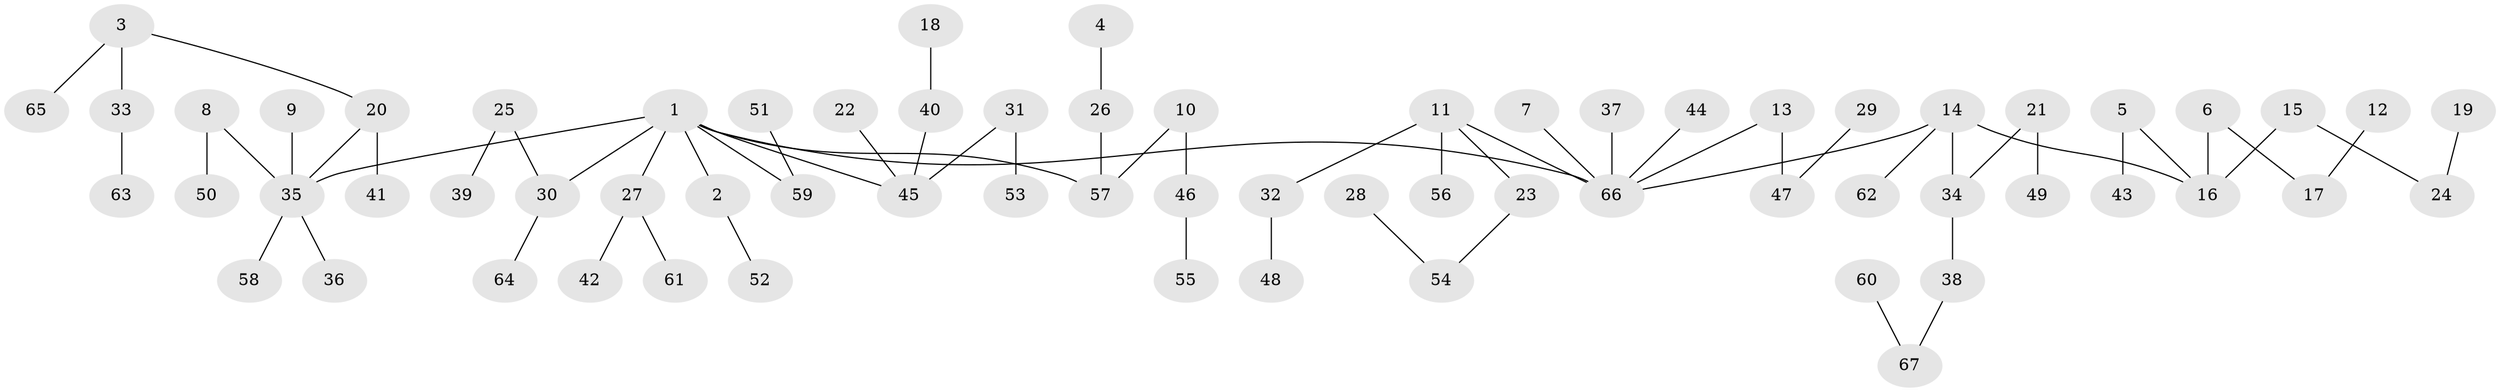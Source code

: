 // original degree distribution, {9: 0.014925373134328358, 8: 0.007462686567164179, 4: 0.05970149253731343, 6: 0.007462686567164179, 1: 0.44776119402985076, 2: 0.3582089552238806, 3: 0.08955223880597014, 5: 0.014925373134328358}
// Generated by graph-tools (version 1.1) at 2025/02/03/09/25 03:02:25]
// undirected, 67 vertices, 66 edges
graph export_dot {
graph [start="1"]
  node [color=gray90,style=filled];
  1;
  2;
  3;
  4;
  5;
  6;
  7;
  8;
  9;
  10;
  11;
  12;
  13;
  14;
  15;
  16;
  17;
  18;
  19;
  20;
  21;
  22;
  23;
  24;
  25;
  26;
  27;
  28;
  29;
  30;
  31;
  32;
  33;
  34;
  35;
  36;
  37;
  38;
  39;
  40;
  41;
  42;
  43;
  44;
  45;
  46;
  47;
  48;
  49;
  50;
  51;
  52;
  53;
  54;
  55;
  56;
  57;
  58;
  59;
  60;
  61;
  62;
  63;
  64;
  65;
  66;
  67;
  1 -- 2 [weight=1.0];
  1 -- 27 [weight=1.0];
  1 -- 30 [weight=1.0];
  1 -- 35 [weight=1.0];
  1 -- 45 [weight=1.0];
  1 -- 57 [weight=1.0];
  1 -- 59 [weight=1.0];
  1 -- 66 [weight=1.0];
  2 -- 52 [weight=1.0];
  3 -- 20 [weight=1.0];
  3 -- 33 [weight=1.0];
  3 -- 65 [weight=1.0];
  4 -- 26 [weight=1.0];
  5 -- 16 [weight=1.0];
  5 -- 43 [weight=1.0];
  6 -- 16 [weight=1.0];
  6 -- 17 [weight=1.0];
  7 -- 66 [weight=1.0];
  8 -- 35 [weight=1.0];
  8 -- 50 [weight=1.0];
  9 -- 35 [weight=1.0];
  10 -- 46 [weight=1.0];
  10 -- 57 [weight=1.0];
  11 -- 23 [weight=1.0];
  11 -- 32 [weight=1.0];
  11 -- 56 [weight=1.0];
  11 -- 66 [weight=1.0];
  12 -- 17 [weight=1.0];
  13 -- 47 [weight=1.0];
  13 -- 66 [weight=1.0];
  14 -- 16 [weight=1.0];
  14 -- 34 [weight=1.0];
  14 -- 62 [weight=1.0];
  14 -- 66 [weight=1.0];
  15 -- 16 [weight=1.0];
  15 -- 24 [weight=1.0];
  18 -- 40 [weight=1.0];
  19 -- 24 [weight=1.0];
  20 -- 35 [weight=1.0];
  20 -- 41 [weight=1.0];
  21 -- 34 [weight=1.0];
  21 -- 49 [weight=1.0];
  22 -- 45 [weight=1.0];
  23 -- 54 [weight=1.0];
  25 -- 30 [weight=1.0];
  25 -- 39 [weight=1.0];
  26 -- 57 [weight=1.0];
  27 -- 42 [weight=1.0];
  27 -- 61 [weight=1.0];
  28 -- 54 [weight=1.0];
  29 -- 47 [weight=1.0];
  30 -- 64 [weight=1.0];
  31 -- 45 [weight=1.0];
  31 -- 53 [weight=1.0];
  32 -- 48 [weight=1.0];
  33 -- 63 [weight=1.0];
  34 -- 38 [weight=1.0];
  35 -- 36 [weight=1.0];
  35 -- 58 [weight=1.0];
  37 -- 66 [weight=1.0];
  38 -- 67 [weight=1.0];
  40 -- 45 [weight=1.0];
  44 -- 66 [weight=1.0];
  46 -- 55 [weight=1.0];
  51 -- 59 [weight=1.0];
  60 -- 67 [weight=1.0];
}
